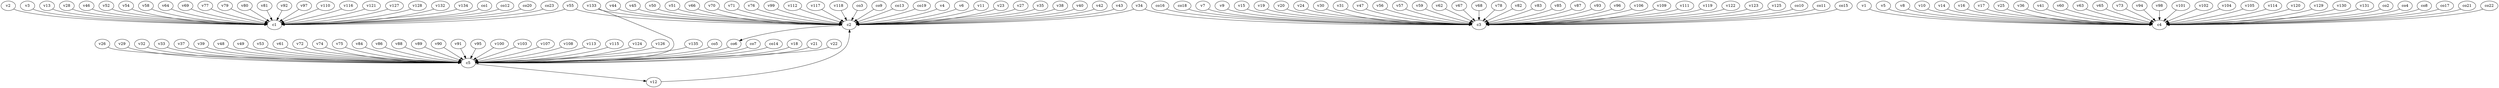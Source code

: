 strict digraph  {
c1;
c2;
c3;
c4;
c5;
v1;
v2;
v3;
v4;
v5;
v6;
v7;
v8;
v9;
v10;
v11;
v12;
v13;
v14;
v15;
v16;
v17;
v18;
v19;
v20;
v21;
v22;
v23;
v24;
v25;
v26;
v27;
v28;
v29;
v30;
v31;
v32;
v33;
v34;
v35;
v36;
v37;
v38;
v39;
v40;
v41;
v42;
v43;
v44;
v45;
v46;
v47;
v48;
v49;
v50;
v51;
v52;
v53;
v54;
v55;
v56;
v57;
v58;
v59;
v60;
v61;
v62;
v63;
v64;
v65;
v66;
v67;
v68;
v69;
v70;
v71;
v72;
v73;
v74;
v75;
v76;
v77;
v78;
v79;
v80;
v81;
v82;
v83;
v84;
v85;
v86;
v87;
v88;
v89;
v90;
v91;
v92;
v93;
v94;
v95;
v96;
v97;
v98;
v99;
v100;
v101;
v102;
v103;
v104;
v105;
v106;
v107;
v108;
v109;
v110;
v111;
v112;
v113;
v114;
v115;
v116;
v117;
v118;
v119;
v120;
v121;
v122;
v123;
v124;
v125;
v126;
v127;
v128;
v129;
v130;
v131;
v132;
v133;
v134;
v135;
co1;
co2;
co3;
co4;
co5;
co6;
co7;
co8;
co9;
co10;
co11;
co12;
co13;
co14;
co15;
co16;
co17;
co18;
co19;
co20;
co21;
co22;
co23;
c2 -> co6  [weight=1];
c5 -> v12  [weight=1];
v1 -> c4  [weight=1];
v2 -> c1  [weight=1];
v3 -> c1  [weight=1];
v4 -> c2  [weight=1];
v5 -> c4  [weight=1];
v6 -> c2  [weight=1];
v7 -> c3  [weight=1];
v8 -> c4  [weight=1];
v9 -> c3  [weight=1];
v10 -> c4  [weight=1];
v11 -> c2  [weight=1];
v12 -> c2  [weight=1];
v13 -> c1  [weight=1];
v14 -> c4  [weight=1];
v15 -> c3  [weight=1];
v16 -> c4  [weight=1];
v17 -> c4  [weight=1];
v18 -> c5  [weight=1];
v19 -> c3  [weight=1];
v20 -> c3  [weight=1];
v21 -> c5  [weight=1];
v22 -> c5  [weight=1];
v23 -> c2  [weight=1];
v24 -> c3  [weight=1];
v25 -> c4  [weight=1];
v26 -> c5  [weight=1];
v27 -> c2  [weight=1];
v28 -> c1  [weight=1];
v29 -> c5  [weight=1];
v30 -> c3  [weight=1];
v31 -> c3  [weight=1];
v32 -> c5  [weight=1];
v33 -> c5  [weight=1];
v34 -> c2  [weight=1];
v34 -> c3  [weight=1];
v35 -> c2  [weight=1];
v36 -> c4  [weight=1];
v37 -> c5  [weight=1];
v38 -> c2  [weight=1];
v39 -> c5  [weight=1];
v40 -> c2  [weight=1];
v41 -> c4  [weight=1];
v42 -> c2  [weight=1];
v43 -> c2  [weight=1];
v44 -> c2  [weight=1];
v45 -> c2  [weight=1];
v46 -> c1  [weight=1];
v47 -> c3  [weight=1];
v48 -> c5  [weight=1];
v49 -> c5  [weight=1];
v50 -> c2  [weight=1];
v51 -> c2  [weight=1];
v52 -> c1  [weight=1];
v53 -> c5  [weight=1];
v54 -> c1  [weight=1];
v55 -> c2  [weight=1];
v55 -> c1  [weight=1];
v56 -> c3  [weight=1];
v57 -> c3  [weight=1];
v58 -> c1  [weight=1];
v59 -> c3  [weight=1];
v60 -> c4  [weight=1];
v61 -> c5  [weight=1];
v62 -> c3  [weight=1];
v63 -> c4  [weight=1];
v64 -> c1  [weight=1];
v65 -> c4  [weight=1];
v66 -> c2  [weight=1];
v67 -> c3  [weight=1];
v68 -> c3  [weight=1];
v69 -> c1  [weight=1];
v70 -> c2  [weight=1];
v71 -> c2  [weight=1];
v72 -> c5  [weight=1];
v73 -> c4  [weight=1];
v74 -> c5  [weight=1];
v75 -> c5  [weight=1];
v76 -> c2  [weight=1];
v77 -> c1  [weight=1];
v78 -> c3  [weight=1];
v79 -> c1  [weight=1];
v80 -> c1  [weight=1];
v81 -> c1  [weight=1];
v82 -> c3  [weight=1];
v83 -> c3  [weight=1];
v84 -> c5  [weight=1];
v85 -> c3  [weight=1];
v86 -> c5  [weight=1];
v87 -> c3  [weight=1];
v88 -> c5  [weight=1];
v89 -> c5  [weight=1];
v90 -> c5  [weight=1];
v91 -> c5  [weight=1];
v92 -> c1  [weight=1];
v93 -> c3  [weight=1];
v94 -> c4  [weight=1];
v95 -> c5  [weight=1];
v96 -> c3  [weight=1];
v97 -> c1  [weight=1];
v98 -> c4  [weight=1];
v99 -> c2  [weight=1];
v100 -> c5  [weight=1];
v101 -> c4  [weight=1];
v102 -> c4  [weight=1];
v103 -> c5  [weight=1];
v104 -> c4  [weight=1];
v105 -> c4  [weight=1];
v106 -> c3  [weight=1];
v107 -> c5  [weight=1];
v108 -> c5  [weight=1];
v109 -> c3  [weight=1];
v110 -> c1  [weight=1];
v111 -> c3  [weight=1];
v112 -> c2  [weight=1];
v113 -> c5  [weight=1];
v114 -> c4  [weight=1];
v115 -> c5  [weight=1];
v116 -> c1  [weight=1];
v117 -> c2  [weight=1];
v118 -> c2  [weight=1];
v119 -> c3  [weight=1];
v120 -> c4  [weight=1];
v121 -> c1  [weight=1];
v122 -> c3  [weight=1];
v123 -> c3  [weight=1];
v124 -> c5  [weight=1];
v125 -> c3  [weight=1];
v126 -> c5  [weight=1];
v127 -> c1  [weight=1];
v128 -> c1  [weight=1];
v129 -> c4  [weight=1];
v130 -> c4  [weight=1];
v131 -> c4  [weight=1];
v132 -> c1  [weight=1];
v133 -> c5  [weight=1];
v133 -> c2  [weight=1];
v134 -> c1  [weight=1];
v135 -> c5  [weight=1];
co1 -> c1  [weight=1];
co2 -> c4  [weight=1];
co3 -> c2  [weight=1];
co4 -> c4  [weight=1];
co5 -> c5  [weight=1];
co6 -> c5  [weight=1];
co7 -> c5  [weight=1];
co8 -> c4  [weight=1];
co9 -> c2  [weight=1];
co10 -> c3  [weight=1];
co11 -> c3  [weight=1];
co12 -> c1  [weight=1];
co13 -> c2  [weight=1];
co14 -> c5  [weight=1];
co15 -> c3  [weight=1];
co16 -> c3  [weight=1];
co17 -> c4  [weight=1];
co18 -> c3  [weight=1];
co19 -> c2  [weight=1];
co20 -> c1  [weight=1];
co21 -> c4  [weight=1];
co22 -> c4  [weight=1];
co23 -> c1  [weight=1];
}
